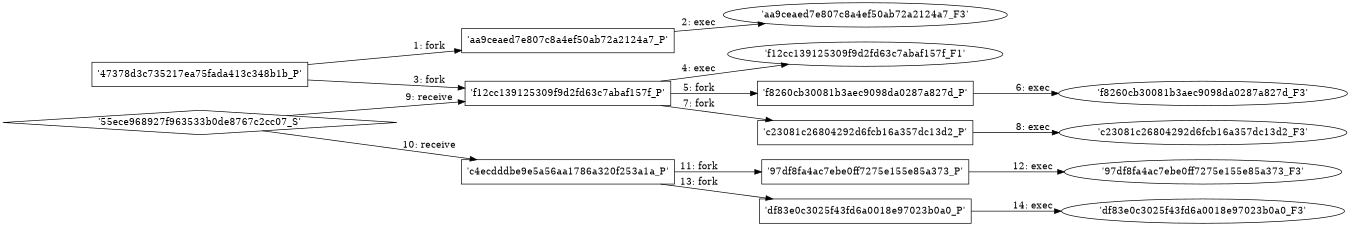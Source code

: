 digraph "D:\Learning\Paper\apt\基于CTI的攻击预警\Dataset\攻击图\ASGfromALLCTI\Threat Source newsletter (Sept. 26).dot" {
rankdir="LR"
size="9"
fixedsize="false"
splines="true"
nodesep=0.3
ranksep=0
fontsize=10
overlap="scalexy"
engine= "neato"
	"'47378d3c735217ea75fada413c348b1b_P'" [node_type=Process shape=box]
	"'aa9ceaed7e807c8a4ef50ab72a2124a7_P'" [node_type=Process shape=box]
	"'47378d3c735217ea75fada413c348b1b_P'" -> "'aa9ceaed7e807c8a4ef50ab72a2124a7_P'" [label="1: fork"]
	"'aa9ceaed7e807c8a4ef50ab72a2124a7_P'" [node_type=Process shape=box]
	"'aa9ceaed7e807c8a4ef50ab72a2124a7_F3'" [node_type=File shape=ellipse]
	"'aa9ceaed7e807c8a4ef50ab72a2124a7_P'" -> "'aa9ceaed7e807c8a4ef50ab72a2124a7_F3'" [label="2: exec"]
	"'47378d3c735217ea75fada413c348b1b_P'" [node_type=Process shape=box]
	"'f12cc139125309f9d2fd63c7abaf157f_P'" [node_type=Process shape=box]
	"'47378d3c735217ea75fada413c348b1b_P'" -> "'f12cc139125309f9d2fd63c7abaf157f_P'" [label="3: fork"]
	"'f12cc139125309f9d2fd63c7abaf157f_P'" [node_type=Process shape=box]
	"'f12cc139125309f9d2fd63c7abaf157f_F1'" [node_type=File shape=ellipse]
	"'f12cc139125309f9d2fd63c7abaf157f_P'" -> "'f12cc139125309f9d2fd63c7abaf157f_F1'" [label="4: exec"]
	"'f12cc139125309f9d2fd63c7abaf157f_P'" [node_type=Process shape=box]
	"'f8260cb30081b3aec9098da0287a827d_P'" [node_type=Process shape=box]
	"'f12cc139125309f9d2fd63c7abaf157f_P'" -> "'f8260cb30081b3aec9098da0287a827d_P'" [label="5: fork"]
	"'f8260cb30081b3aec9098da0287a827d_P'" [node_type=Process shape=box]
	"'f8260cb30081b3aec9098da0287a827d_F3'" [node_type=File shape=ellipse]
	"'f8260cb30081b3aec9098da0287a827d_P'" -> "'f8260cb30081b3aec9098da0287a827d_F3'" [label="6: exec"]
	"'f12cc139125309f9d2fd63c7abaf157f_P'" [node_type=Process shape=box]
	"'c23081c26804292d6fcb16a357dc13d2_P'" [node_type=Process shape=box]
	"'f12cc139125309f9d2fd63c7abaf157f_P'" -> "'c23081c26804292d6fcb16a357dc13d2_P'" [label="7: fork"]
	"'c23081c26804292d6fcb16a357dc13d2_P'" [node_type=Process shape=box]
	"'c23081c26804292d6fcb16a357dc13d2_F3'" [node_type=File shape=ellipse]
	"'c23081c26804292d6fcb16a357dc13d2_P'" -> "'c23081c26804292d6fcb16a357dc13d2_F3'" [label="8: exec"]
	"'f12cc139125309f9d2fd63c7abaf157f_P'" [node_type=Process shape=box]
	"'55ece968927f963533b0de8767c2cc07_S'" [node_type=Socket shape=diamond]
	"'55ece968927f963533b0de8767c2cc07_S'" -> "'f12cc139125309f9d2fd63c7abaf157f_P'" [label="9: receive"]
	"'c4ecdddbe9e5a56aa1786a320f253a1a_P'" [node_type=Process shape=box]
	"'55ece968927f963533b0de8767c2cc07_S'" [node_type=Socket shape=diamond]
	"'55ece968927f963533b0de8767c2cc07_S'" -> "'c4ecdddbe9e5a56aa1786a320f253a1a_P'" [label="10: receive"]
	"'c4ecdddbe9e5a56aa1786a320f253a1a_P'" [node_type=Process shape=box]
	"'97df8fa4ac7ebe0ff7275e155e85a373_P'" [node_type=Process shape=box]
	"'c4ecdddbe9e5a56aa1786a320f253a1a_P'" -> "'97df8fa4ac7ebe0ff7275e155e85a373_P'" [label="11: fork"]
	"'97df8fa4ac7ebe0ff7275e155e85a373_P'" [node_type=Process shape=box]
	"'97df8fa4ac7ebe0ff7275e155e85a373_F3'" [node_type=File shape=ellipse]
	"'97df8fa4ac7ebe0ff7275e155e85a373_P'" -> "'97df8fa4ac7ebe0ff7275e155e85a373_F3'" [label="12: exec"]
	"'c4ecdddbe9e5a56aa1786a320f253a1a_P'" [node_type=Process shape=box]
	"'df83e0c3025f43fd6a0018e97023b0a0_P'" [node_type=Process shape=box]
	"'c4ecdddbe9e5a56aa1786a320f253a1a_P'" -> "'df83e0c3025f43fd6a0018e97023b0a0_P'" [label="13: fork"]
	"'df83e0c3025f43fd6a0018e97023b0a0_P'" [node_type=Process shape=box]
	"'df83e0c3025f43fd6a0018e97023b0a0_F3'" [node_type=File shape=ellipse]
	"'df83e0c3025f43fd6a0018e97023b0a0_P'" -> "'df83e0c3025f43fd6a0018e97023b0a0_F3'" [label="14: exec"]
}
